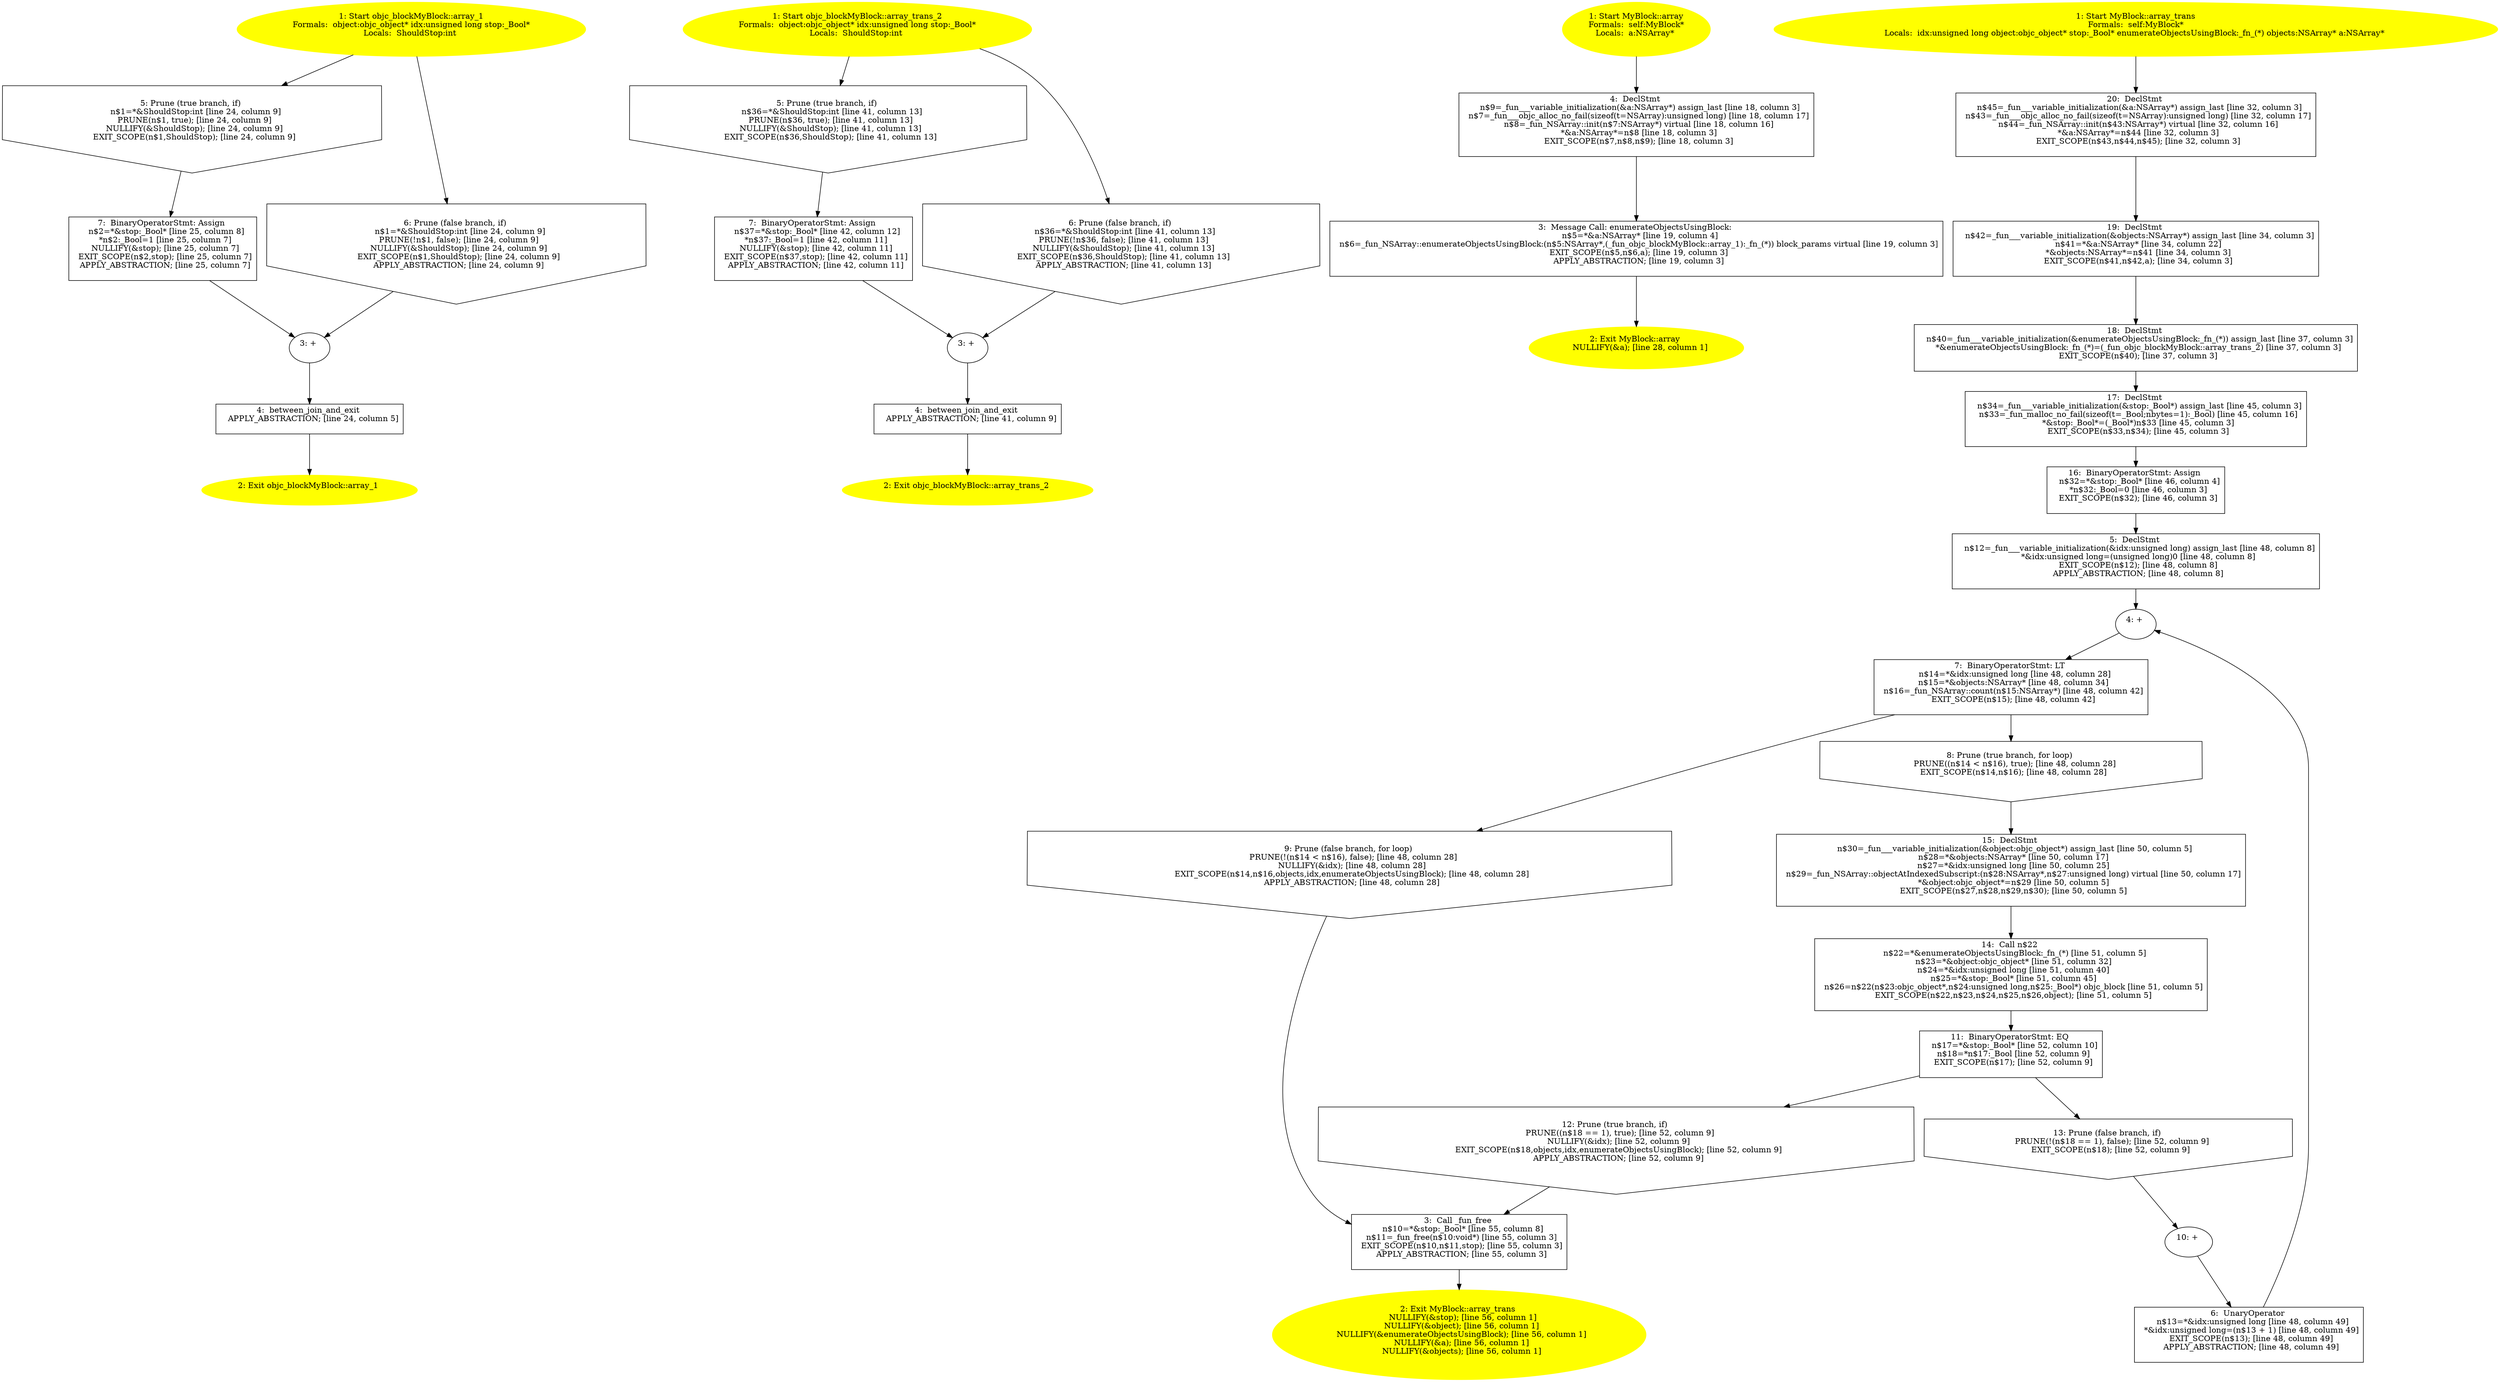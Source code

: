 /* @generated */
digraph cfg {
"objc_blockMyBlock::array_1(struct objc_object).df8ecbd6344ac89a5113acabcc96a39a_1" [label="1: Start objc_blockMyBlock::array_1\nFormals:  object:objc_object* idx:unsigned long stop:_Bool*\nLocals:  ShouldStop:int \n  " color=yellow style=filled]
	

	 "objc_blockMyBlock::array_1(struct objc_object).df8ecbd6344ac89a5113acabcc96a39a_1" -> "objc_blockMyBlock::array_1(struct objc_object).df8ecbd6344ac89a5113acabcc96a39a_5" ;
	 "objc_blockMyBlock::array_1(struct objc_object).df8ecbd6344ac89a5113acabcc96a39a_1" -> "objc_blockMyBlock::array_1(struct objc_object).df8ecbd6344ac89a5113acabcc96a39a_6" ;
"objc_blockMyBlock::array_1(struct objc_object).df8ecbd6344ac89a5113acabcc96a39a_2" [label="2: Exit objc_blockMyBlock::array_1 \n  " color=yellow style=filled]
	

"objc_blockMyBlock::array_1(struct objc_object).df8ecbd6344ac89a5113acabcc96a39a_3" [label="3: + \n  " ]
	

	 "objc_blockMyBlock::array_1(struct objc_object).df8ecbd6344ac89a5113acabcc96a39a_3" -> "objc_blockMyBlock::array_1(struct objc_object).df8ecbd6344ac89a5113acabcc96a39a_4" ;
"objc_blockMyBlock::array_1(struct objc_object).df8ecbd6344ac89a5113acabcc96a39a_4" [label="4:  between_join_and_exit \n   APPLY_ABSTRACTION; [line 24, column 5]\n " shape="box"]
	

	 "objc_blockMyBlock::array_1(struct objc_object).df8ecbd6344ac89a5113acabcc96a39a_4" -> "objc_blockMyBlock::array_1(struct objc_object).df8ecbd6344ac89a5113acabcc96a39a_2" ;
"objc_blockMyBlock::array_1(struct objc_object).df8ecbd6344ac89a5113acabcc96a39a_5" [label="5: Prune (true branch, if) \n   n$1=*&ShouldStop:int [line 24, column 9]\n  PRUNE(n$1, true); [line 24, column 9]\n  NULLIFY(&ShouldStop); [line 24, column 9]\n  EXIT_SCOPE(n$1,ShouldStop); [line 24, column 9]\n " shape="invhouse"]
	

	 "objc_blockMyBlock::array_1(struct objc_object).df8ecbd6344ac89a5113acabcc96a39a_5" -> "objc_blockMyBlock::array_1(struct objc_object).df8ecbd6344ac89a5113acabcc96a39a_7" ;
"objc_blockMyBlock::array_1(struct objc_object).df8ecbd6344ac89a5113acabcc96a39a_6" [label="6: Prune (false branch, if) \n   n$1=*&ShouldStop:int [line 24, column 9]\n  PRUNE(!n$1, false); [line 24, column 9]\n  NULLIFY(&ShouldStop); [line 24, column 9]\n  EXIT_SCOPE(n$1,ShouldStop); [line 24, column 9]\n  APPLY_ABSTRACTION; [line 24, column 9]\n " shape="invhouse"]
	

	 "objc_blockMyBlock::array_1(struct objc_object).df8ecbd6344ac89a5113acabcc96a39a_6" -> "objc_blockMyBlock::array_1(struct objc_object).df8ecbd6344ac89a5113acabcc96a39a_3" ;
"objc_blockMyBlock::array_1(struct objc_object).df8ecbd6344ac89a5113acabcc96a39a_7" [label="7:  BinaryOperatorStmt: Assign \n   n$2=*&stop:_Bool* [line 25, column 8]\n  *n$2:_Bool=1 [line 25, column 7]\n  NULLIFY(&stop); [line 25, column 7]\n  EXIT_SCOPE(n$2,stop); [line 25, column 7]\n  APPLY_ABSTRACTION; [line 25, column 7]\n " shape="box"]
	

	 "objc_blockMyBlock::array_1(struct objc_object).df8ecbd6344ac89a5113acabcc96a39a_7" -> "objc_blockMyBlock::array_1(struct objc_object).df8ecbd6344ac89a5113acabcc96a39a_3" ;
"objc_blockMyBlock::array_trans_2(struct objc_object).682ea63855d347615885efa9ad25d5ed_1" [label="1: Start objc_blockMyBlock::array_trans_2\nFormals:  object:objc_object* idx:unsigned long stop:_Bool*\nLocals:  ShouldStop:int \n  " color=yellow style=filled]
	

	 "objc_blockMyBlock::array_trans_2(struct objc_object).682ea63855d347615885efa9ad25d5ed_1" -> "objc_blockMyBlock::array_trans_2(struct objc_object).682ea63855d347615885efa9ad25d5ed_5" ;
	 "objc_blockMyBlock::array_trans_2(struct objc_object).682ea63855d347615885efa9ad25d5ed_1" -> "objc_blockMyBlock::array_trans_2(struct objc_object).682ea63855d347615885efa9ad25d5ed_6" ;
"objc_blockMyBlock::array_trans_2(struct objc_object).682ea63855d347615885efa9ad25d5ed_2" [label="2: Exit objc_blockMyBlock::array_trans_2 \n  " color=yellow style=filled]
	

"objc_blockMyBlock::array_trans_2(struct objc_object).682ea63855d347615885efa9ad25d5ed_3" [label="3: + \n  " ]
	

	 "objc_blockMyBlock::array_trans_2(struct objc_object).682ea63855d347615885efa9ad25d5ed_3" -> "objc_blockMyBlock::array_trans_2(struct objc_object).682ea63855d347615885efa9ad25d5ed_4" ;
"objc_blockMyBlock::array_trans_2(struct objc_object).682ea63855d347615885efa9ad25d5ed_4" [label="4:  between_join_and_exit \n   APPLY_ABSTRACTION; [line 41, column 9]\n " shape="box"]
	

	 "objc_blockMyBlock::array_trans_2(struct objc_object).682ea63855d347615885efa9ad25d5ed_4" -> "objc_blockMyBlock::array_trans_2(struct objc_object).682ea63855d347615885efa9ad25d5ed_2" ;
"objc_blockMyBlock::array_trans_2(struct objc_object).682ea63855d347615885efa9ad25d5ed_5" [label="5: Prune (true branch, if) \n   n$36=*&ShouldStop:int [line 41, column 13]\n  PRUNE(n$36, true); [line 41, column 13]\n  NULLIFY(&ShouldStop); [line 41, column 13]\n  EXIT_SCOPE(n$36,ShouldStop); [line 41, column 13]\n " shape="invhouse"]
	

	 "objc_blockMyBlock::array_trans_2(struct objc_object).682ea63855d347615885efa9ad25d5ed_5" -> "objc_blockMyBlock::array_trans_2(struct objc_object).682ea63855d347615885efa9ad25d5ed_7" ;
"objc_blockMyBlock::array_trans_2(struct objc_object).682ea63855d347615885efa9ad25d5ed_6" [label="6: Prune (false branch, if) \n   n$36=*&ShouldStop:int [line 41, column 13]\n  PRUNE(!n$36, false); [line 41, column 13]\n  NULLIFY(&ShouldStop); [line 41, column 13]\n  EXIT_SCOPE(n$36,ShouldStop); [line 41, column 13]\n  APPLY_ABSTRACTION; [line 41, column 13]\n " shape="invhouse"]
	

	 "objc_blockMyBlock::array_trans_2(struct objc_object).682ea63855d347615885efa9ad25d5ed_6" -> "objc_blockMyBlock::array_trans_2(struct objc_object).682ea63855d347615885efa9ad25d5ed_3" ;
"objc_blockMyBlock::array_trans_2(struct objc_object).682ea63855d347615885efa9ad25d5ed_7" [label="7:  BinaryOperatorStmt: Assign \n   n$37=*&stop:_Bool* [line 42, column 12]\n  *n$37:_Bool=1 [line 42, column 11]\n  NULLIFY(&stop); [line 42, column 11]\n  EXIT_SCOPE(n$37,stop); [line 42, column 11]\n  APPLY_ABSTRACTION; [line 42, column 11]\n " shape="box"]
	

	 "objc_blockMyBlock::array_trans_2(struct objc_object).682ea63855d347615885efa9ad25d5ed_7" -> "objc_blockMyBlock::array_trans_2(struct objc_object).682ea63855d347615885efa9ad25d5ed_3" ;
"array#MyBlock#instance.8be6e5b5e968d186440e1931c9eb40de_1" [label="1: Start MyBlock::array\nFormals:  self:MyBlock*\nLocals:  a:NSArray* \n  " color=yellow style=filled]
	

	 "array#MyBlock#instance.8be6e5b5e968d186440e1931c9eb40de_1" -> "array#MyBlock#instance.8be6e5b5e968d186440e1931c9eb40de_4" ;
"array#MyBlock#instance.8be6e5b5e968d186440e1931c9eb40de_2" [label="2: Exit MyBlock::array \n   NULLIFY(&a); [line 28, column 1]\n " color=yellow style=filled]
	

"array#MyBlock#instance.8be6e5b5e968d186440e1931c9eb40de_3" [label="3:  Message Call: enumerateObjectsUsingBlock: \n   n$5=*&a:NSArray* [line 19, column 4]\n  n$6=_fun_NSArray::enumerateObjectsUsingBlock:(n$5:NSArray*,(_fun_objc_blockMyBlock::array_1):_fn_(*)) block_params virtual [line 19, column 3]\n  EXIT_SCOPE(n$5,n$6,a); [line 19, column 3]\n  APPLY_ABSTRACTION; [line 19, column 3]\n " shape="box"]
	

	 "array#MyBlock#instance.8be6e5b5e968d186440e1931c9eb40de_3" -> "array#MyBlock#instance.8be6e5b5e968d186440e1931c9eb40de_2" ;
"array#MyBlock#instance.8be6e5b5e968d186440e1931c9eb40de_4" [label="4:  DeclStmt \n   n$9=_fun___variable_initialization(&a:NSArray*) assign_last [line 18, column 3]\n  n$7=_fun___objc_alloc_no_fail(sizeof(t=NSArray):unsigned long) [line 18, column 17]\n  n$8=_fun_NSArray::init(n$7:NSArray*) virtual [line 18, column 16]\n  *&a:NSArray*=n$8 [line 18, column 3]\n  EXIT_SCOPE(n$7,n$8,n$9); [line 18, column 3]\n " shape="box"]
	

	 "array#MyBlock#instance.8be6e5b5e968d186440e1931c9eb40de_4" -> "array#MyBlock#instance.8be6e5b5e968d186440e1931c9eb40de_3" ;
"array_trans#MyBlock#instance.13289a590560d0628a3ae5174e716a32_1" [label="1: Start MyBlock::array_trans\nFormals:  self:MyBlock*\nLocals:  idx:unsigned long object:objc_object* stop:_Bool* enumerateObjectsUsingBlock:_fn_(*) objects:NSArray* a:NSArray* \n  " color=yellow style=filled]
	

	 "array_trans#MyBlock#instance.13289a590560d0628a3ae5174e716a32_1" -> "array_trans#MyBlock#instance.13289a590560d0628a3ae5174e716a32_20" ;
"array_trans#MyBlock#instance.13289a590560d0628a3ae5174e716a32_2" [label="2: Exit MyBlock::array_trans \n   NULLIFY(&stop); [line 56, column 1]\n  NULLIFY(&object); [line 56, column 1]\n  NULLIFY(&enumerateObjectsUsingBlock); [line 56, column 1]\n  NULLIFY(&a); [line 56, column 1]\n  NULLIFY(&objects); [line 56, column 1]\n " color=yellow style=filled]
	

"array_trans#MyBlock#instance.13289a590560d0628a3ae5174e716a32_3" [label="3:  Call _fun_free \n   n$10=*&stop:_Bool* [line 55, column 8]\n  n$11=_fun_free(n$10:void*) [line 55, column 3]\n  EXIT_SCOPE(n$10,n$11,stop); [line 55, column 3]\n  APPLY_ABSTRACTION; [line 55, column 3]\n " shape="box"]
	

	 "array_trans#MyBlock#instance.13289a590560d0628a3ae5174e716a32_3" -> "array_trans#MyBlock#instance.13289a590560d0628a3ae5174e716a32_2" ;
"array_trans#MyBlock#instance.13289a590560d0628a3ae5174e716a32_4" [label="4: + \n  " ]
	

	 "array_trans#MyBlock#instance.13289a590560d0628a3ae5174e716a32_4" -> "array_trans#MyBlock#instance.13289a590560d0628a3ae5174e716a32_7" ;
"array_trans#MyBlock#instance.13289a590560d0628a3ae5174e716a32_5" [label="5:  DeclStmt \n   n$12=_fun___variable_initialization(&idx:unsigned long) assign_last [line 48, column 8]\n  *&idx:unsigned long=(unsigned long)0 [line 48, column 8]\n  EXIT_SCOPE(n$12); [line 48, column 8]\n  APPLY_ABSTRACTION; [line 48, column 8]\n " shape="box"]
	

	 "array_trans#MyBlock#instance.13289a590560d0628a3ae5174e716a32_5" -> "array_trans#MyBlock#instance.13289a590560d0628a3ae5174e716a32_4" ;
"array_trans#MyBlock#instance.13289a590560d0628a3ae5174e716a32_6" [label="6:  UnaryOperator \n   n$13=*&idx:unsigned long [line 48, column 49]\n  *&idx:unsigned long=(n$13 + 1) [line 48, column 49]\n  EXIT_SCOPE(n$13); [line 48, column 49]\n  APPLY_ABSTRACTION; [line 48, column 49]\n " shape="box"]
	

	 "array_trans#MyBlock#instance.13289a590560d0628a3ae5174e716a32_6" -> "array_trans#MyBlock#instance.13289a590560d0628a3ae5174e716a32_4" ;
"array_trans#MyBlock#instance.13289a590560d0628a3ae5174e716a32_7" [label="7:  BinaryOperatorStmt: LT \n   n$14=*&idx:unsigned long [line 48, column 28]\n  n$15=*&objects:NSArray* [line 48, column 34]\n  n$16=_fun_NSArray::count(n$15:NSArray*) [line 48, column 42]\n  EXIT_SCOPE(n$15); [line 48, column 42]\n " shape="box"]
	

	 "array_trans#MyBlock#instance.13289a590560d0628a3ae5174e716a32_7" -> "array_trans#MyBlock#instance.13289a590560d0628a3ae5174e716a32_8" ;
	 "array_trans#MyBlock#instance.13289a590560d0628a3ae5174e716a32_7" -> "array_trans#MyBlock#instance.13289a590560d0628a3ae5174e716a32_9" ;
"array_trans#MyBlock#instance.13289a590560d0628a3ae5174e716a32_8" [label="8: Prune (true branch, for loop) \n   PRUNE((n$14 < n$16), true); [line 48, column 28]\n  EXIT_SCOPE(n$14,n$16); [line 48, column 28]\n " shape="invhouse"]
	

	 "array_trans#MyBlock#instance.13289a590560d0628a3ae5174e716a32_8" -> "array_trans#MyBlock#instance.13289a590560d0628a3ae5174e716a32_15" ;
"array_trans#MyBlock#instance.13289a590560d0628a3ae5174e716a32_9" [label="9: Prune (false branch, for loop) \n   PRUNE(!(n$14 < n$16), false); [line 48, column 28]\n  NULLIFY(&idx); [line 48, column 28]\n  EXIT_SCOPE(n$14,n$16,objects,idx,enumerateObjectsUsingBlock); [line 48, column 28]\n  APPLY_ABSTRACTION; [line 48, column 28]\n " shape="invhouse"]
	

	 "array_trans#MyBlock#instance.13289a590560d0628a3ae5174e716a32_9" -> "array_trans#MyBlock#instance.13289a590560d0628a3ae5174e716a32_3" ;
"array_trans#MyBlock#instance.13289a590560d0628a3ae5174e716a32_10" [label="10: + \n  " ]
	

	 "array_trans#MyBlock#instance.13289a590560d0628a3ae5174e716a32_10" -> "array_trans#MyBlock#instance.13289a590560d0628a3ae5174e716a32_6" ;
"array_trans#MyBlock#instance.13289a590560d0628a3ae5174e716a32_11" [label="11:  BinaryOperatorStmt: EQ \n   n$17=*&stop:_Bool* [line 52, column 10]\n  n$18=*n$17:_Bool [line 52, column 9]\n  EXIT_SCOPE(n$17); [line 52, column 9]\n " shape="box"]
	

	 "array_trans#MyBlock#instance.13289a590560d0628a3ae5174e716a32_11" -> "array_trans#MyBlock#instance.13289a590560d0628a3ae5174e716a32_12" ;
	 "array_trans#MyBlock#instance.13289a590560d0628a3ae5174e716a32_11" -> "array_trans#MyBlock#instance.13289a590560d0628a3ae5174e716a32_13" ;
"array_trans#MyBlock#instance.13289a590560d0628a3ae5174e716a32_12" [label="12: Prune (true branch, if) \n   PRUNE((n$18 == 1), true); [line 52, column 9]\n  NULLIFY(&idx); [line 52, column 9]\n  EXIT_SCOPE(n$18,objects,idx,enumerateObjectsUsingBlock); [line 52, column 9]\n  APPLY_ABSTRACTION; [line 52, column 9]\n " shape="invhouse"]
	

	 "array_trans#MyBlock#instance.13289a590560d0628a3ae5174e716a32_12" -> "array_trans#MyBlock#instance.13289a590560d0628a3ae5174e716a32_3" ;
"array_trans#MyBlock#instance.13289a590560d0628a3ae5174e716a32_13" [label="13: Prune (false branch, if) \n   PRUNE(!(n$18 == 1), false); [line 52, column 9]\n  EXIT_SCOPE(n$18); [line 52, column 9]\n " shape="invhouse"]
	

	 "array_trans#MyBlock#instance.13289a590560d0628a3ae5174e716a32_13" -> "array_trans#MyBlock#instance.13289a590560d0628a3ae5174e716a32_10" ;
"array_trans#MyBlock#instance.13289a590560d0628a3ae5174e716a32_14" [label="14:  Call n$22 \n   n$22=*&enumerateObjectsUsingBlock:_fn_(*) [line 51, column 5]\n  n$23=*&object:objc_object* [line 51, column 32]\n  n$24=*&idx:unsigned long [line 51, column 40]\n  n$25=*&stop:_Bool* [line 51, column 45]\n  n$26=n$22(n$23:objc_object*,n$24:unsigned long,n$25:_Bool*) objc_block [line 51, column 5]\n  EXIT_SCOPE(n$22,n$23,n$24,n$25,n$26,object); [line 51, column 5]\n " shape="box"]
	

	 "array_trans#MyBlock#instance.13289a590560d0628a3ae5174e716a32_14" -> "array_trans#MyBlock#instance.13289a590560d0628a3ae5174e716a32_11" ;
"array_trans#MyBlock#instance.13289a590560d0628a3ae5174e716a32_15" [label="15:  DeclStmt \n   n$30=_fun___variable_initialization(&object:objc_object*) assign_last [line 50, column 5]\n  n$28=*&objects:NSArray* [line 50, column 17]\n  n$27=*&idx:unsigned long [line 50, column 25]\n  n$29=_fun_NSArray::objectAtIndexedSubscript:(n$28:NSArray*,n$27:unsigned long) virtual [line 50, column 17]\n  *&object:objc_object*=n$29 [line 50, column 5]\n  EXIT_SCOPE(n$27,n$28,n$29,n$30); [line 50, column 5]\n " shape="box"]
	

	 "array_trans#MyBlock#instance.13289a590560d0628a3ae5174e716a32_15" -> "array_trans#MyBlock#instance.13289a590560d0628a3ae5174e716a32_14" ;
"array_trans#MyBlock#instance.13289a590560d0628a3ae5174e716a32_16" [label="16:  BinaryOperatorStmt: Assign \n   n$32=*&stop:_Bool* [line 46, column 4]\n  *n$32:_Bool=0 [line 46, column 3]\n  EXIT_SCOPE(n$32); [line 46, column 3]\n " shape="box"]
	

	 "array_trans#MyBlock#instance.13289a590560d0628a3ae5174e716a32_16" -> "array_trans#MyBlock#instance.13289a590560d0628a3ae5174e716a32_5" ;
"array_trans#MyBlock#instance.13289a590560d0628a3ae5174e716a32_17" [label="17:  DeclStmt \n   n$34=_fun___variable_initialization(&stop:_Bool*) assign_last [line 45, column 3]\n  n$33=_fun_malloc_no_fail(sizeof(t=_Bool;nbytes=1):_Bool) [line 45, column 16]\n  *&stop:_Bool*=(_Bool*)n$33 [line 45, column 3]\n  EXIT_SCOPE(n$33,n$34); [line 45, column 3]\n " shape="box"]
	

	 "array_trans#MyBlock#instance.13289a590560d0628a3ae5174e716a32_17" -> "array_trans#MyBlock#instance.13289a590560d0628a3ae5174e716a32_16" ;
"array_trans#MyBlock#instance.13289a590560d0628a3ae5174e716a32_18" [label="18:  DeclStmt \n   n$40=_fun___variable_initialization(&enumerateObjectsUsingBlock:_fn_(*)) assign_last [line 37, column 3]\n  *&enumerateObjectsUsingBlock:_fn_(*)=(_fun_objc_blockMyBlock::array_trans_2) [line 37, column 3]\n  EXIT_SCOPE(n$40); [line 37, column 3]\n " shape="box"]
	

	 "array_trans#MyBlock#instance.13289a590560d0628a3ae5174e716a32_18" -> "array_trans#MyBlock#instance.13289a590560d0628a3ae5174e716a32_17" ;
"array_trans#MyBlock#instance.13289a590560d0628a3ae5174e716a32_19" [label="19:  DeclStmt \n   n$42=_fun___variable_initialization(&objects:NSArray*) assign_last [line 34, column 3]\n  n$41=*&a:NSArray* [line 34, column 22]\n  *&objects:NSArray*=n$41 [line 34, column 3]\n  EXIT_SCOPE(n$41,n$42,a); [line 34, column 3]\n " shape="box"]
	

	 "array_trans#MyBlock#instance.13289a590560d0628a3ae5174e716a32_19" -> "array_trans#MyBlock#instance.13289a590560d0628a3ae5174e716a32_18" ;
"array_trans#MyBlock#instance.13289a590560d0628a3ae5174e716a32_20" [label="20:  DeclStmt \n   n$45=_fun___variable_initialization(&a:NSArray*) assign_last [line 32, column 3]\n  n$43=_fun___objc_alloc_no_fail(sizeof(t=NSArray):unsigned long) [line 32, column 17]\n  n$44=_fun_NSArray::init(n$43:NSArray*) virtual [line 32, column 16]\n  *&a:NSArray*=n$44 [line 32, column 3]\n  EXIT_SCOPE(n$43,n$44,n$45); [line 32, column 3]\n " shape="box"]
	

	 "array_trans#MyBlock#instance.13289a590560d0628a3ae5174e716a32_20" -> "array_trans#MyBlock#instance.13289a590560d0628a3ae5174e716a32_19" ;
}
